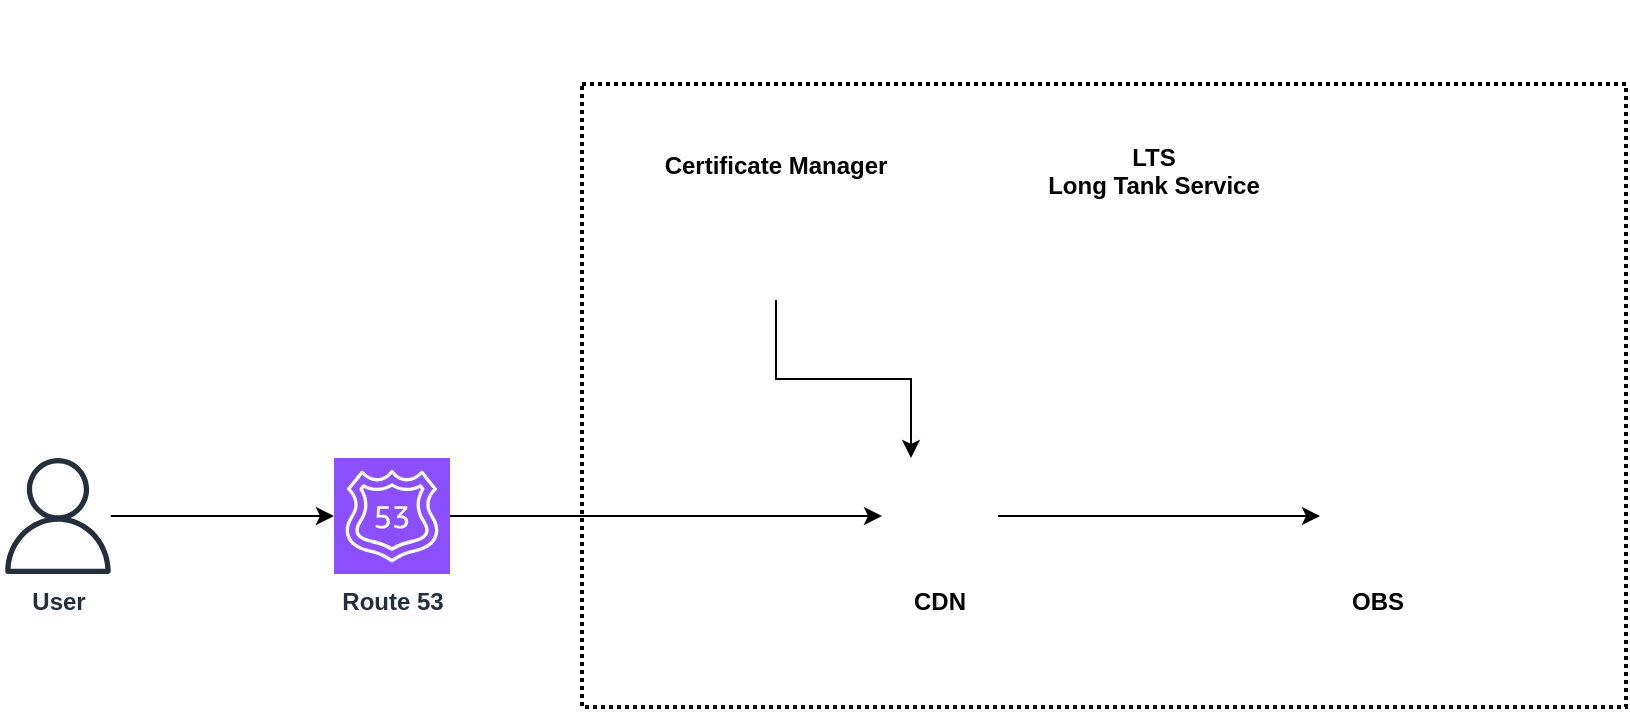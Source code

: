 <mxfile version="26.0.7">
  <diagram name="Page-1" id="FsePiPSS50vuhSV2WGlx">
    <mxGraphModel dx="1122" dy="684" grid="0" gridSize="10" guides="1" tooltips="1" connect="1" arrows="1" fold="1" page="0" pageScale="1" pageWidth="850" pageHeight="1100" math="0" shadow="0">
      <root>
        <mxCell id="0" />
        <mxCell id="1" parent="0" />
        <mxCell id="lO5z2IR4KLf3HlgWs3jt-2" value="OBS" style="shape=image;verticalLabelPosition=bottom;labelBackgroundColor=default;verticalAlign=top;aspect=fixed;imageAspect=0;image=https://res-static.hc-cdn.cn/cloudbu-site/public/new-product-icon/Storage/OBS.png;fontStyle=1" vertex="1" parent="1">
          <mxGeometry x="667.997" y="482.002" width="58" height="58" as="geometry" />
        </mxCell>
        <mxCell id="lO5z2IR4KLf3HlgWs3jt-5" value="User" style="sketch=0;outlineConnect=0;fontColor=#232F3E;gradientColor=none;fillColor=#232F3D;strokeColor=none;dashed=0;verticalLabelPosition=bottom;verticalAlign=top;align=center;html=1;fontSize=12;fontStyle=1;aspect=fixed;pointerEvents=1;shape=mxgraph.aws4.user;" vertex="1" parent="1">
          <mxGeometry x="8" y="482" width="58" height="58" as="geometry" />
        </mxCell>
        <mxCell id="lO5z2IR4KLf3HlgWs3jt-17" style="edgeStyle=orthogonalEdgeStyle;rounded=0;orthogonalLoop=1;jettySize=auto;html=1;" edge="1" parent="1" source="lO5z2IR4KLf3HlgWs3jt-3" target="lO5z2IR4KLf3HlgWs3jt-2">
          <mxGeometry relative="1" as="geometry" />
        </mxCell>
        <mxCell id="lO5z2IR4KLf3HlgWs3jt-3" value="CDN" style="shape=image;verticalLabelPosition=bottom;labelBackgroundColor=default;verticalAlign=top;aspect=fixed;imageAspect=0;image=https://res-static.hc-cdn.cn/cloudbu-site/public/new-product-icon/ContentDeliveryEdgeComputing/CDN.png;fontStyle=1" vertex="1" parent="1">
          <mxGeometry x="448.996" y="481.998" width="58" height="58" as="geometry" />
        </mxCell>
        <mxCell id="lO5z2IR4KLf3HlgWs3jt-18" style="edgeStyle=orthogonalEdgeStyle;rounded=0;orthogonalLoop=1;jettySize=auto;html=1;entryX=0.25;entryY=0;entryDx=0;entryDy=0;exitX=0.5;exitY=1;exitDx=0;exitDy=0;" edge="1" parent="1" source="lO5z2IR4KLf3HlgWs3jt-6" target="lO5z2IR4KLf3HlgWs3jt-3">
          <mxGeometry relative="1" as="geometry" />
        </mxCell>
        <mxCell id="lO5z2IR4KLf3HlgWs3jt-6" value="Certificate Manager" style="shape=image;verticalLabelPosition=top;labelBackgroundColor=default;verticalAlign=bottom;aspect=fixed;imageAspect=0;image=https://res-static.hc-cdn.cn/cloudbu-site/public/new-product-icon/SecurityCompliance/SSL.png;fontStyle=1;labelPosition=center;align=center;" vertex="1" parent="1">
          <mxGeometry x="367.003" y="345.003" width="58" height="58" as="geometry" />
        </mxCell>
        <mxCell id="lO5z2IR4KLf3HlgWs3jt-7" value="LTS&#xa;Long Tank Service" style="shape=image;verticalLabelPosition=top;labelBackgroundColor=default;verticalAlign=bottom;aspect=fixed;imageAspect=0;image=https://res-static.hc-cdn.cn/cloudbu-site/public/new-product-icon/ManagementGovernance/LTS.png;fontStyle=1;labelPosition=center;align=center;" vertex="1" parent="1">
          <mxGeometry x="555.998" y="355.004" width="58" height="58" as="geometry" />
        </mxCell>
        <mxCell id="lO5z2IR4KLf3HlgWs3jt-13" style="edgeStyle=orthogonalEdgeStyle;rounded=0;orthogonalLoop=1;jettySize=auto;html=1;" edge="1" parent="1" source="lO5z2IR4KLf3HlgWs3jt-11" target="lO5z2IR4KLf3HlgWs3jt-3">
          <mxGeometry relative="1" as="geometry" />
        </mxCell>
        <mxCell id="lO5z2IR4KLf3HlgWs3jt-11" value="Route 53" style="sketch=0;points=[[0,0,0],[0.25,0,0],[0.5,0,0],[0.75,0,0],[1,0,0],[0,1,0],[0.25,1,0],[0.5,1,0],[0.75,1,0],[1,1,0],[0,0.25,0],[0,0.5,0],[0,0.75,0],[1,0.25,0],[1,0.5,0],[1,0.75,0]];outlineConnect=0;fontColor=#232F3E;fillColor=#8C4FFF;strokeColor=#ffffff;dashed=0;verticalLabelPosition=bottom;verticalAlign=top;align=center;html=1;fontSize=12;fontStyle=1;aspect=fixed;shape=mxgraph.aws4.resourceIcon;resIcon=mxgraph.aws4.route_53;" vertex="1" parent="1">
          <mxGeometry x="175" y="482" width="58" height="58" as="geometry" />
        </mxCell>
        <mxCell id="lO5z2IR4KLf3HlgWs3jt-12" style="edgeStyle=orthogonalEdgeStyle;rounded=0;orthogonalLoop=1;jettySize=auto;html=1;entryX=0;entryY=0.5;entryDx=0;entryDy=0;entryPerimeter=0;" edge="1" parent="1" source="lO5z2IR4KLf3HlgWs3jt-5" target="lO5z2IR4KLf3HlgWs3jt-11">
          <mxGeometry relative="1" as="geometry" />
        </mxCell>
        <mxCell id="lO5z2IR4KLf3HlgWs3jt-20" value="" style="rounded=1;arcSize=0;dashed=1;fillColor=none;gradientColor=none;dashPattern=1 1;strokeWidth=2;" vertex="1" parent="1">
          <mxGeometry x="299" y="295" width="522" height="311.5" as="geometry" />
        </mxCell>
        <mxCell id="lO5z2IR4KLf3HlgWs3jt-8" value="" style="shape=image;verticalLabelPosition=bottom;labelBackgroundColor=default;verticalAlign=top;aspect=fixed;imageAspect=0;image=https://nulogic.lat/wp-content/uploads/2022/10/HUAWEI-logo.png;" vertex="1" parent="1">
          <mxGeometry x="299.002" y="253.001" width="100" height="39.2" as="geometry" />
        </mxCell>
      </root>
    </mxGraphModel>
  </diagram>
</mxfile>
